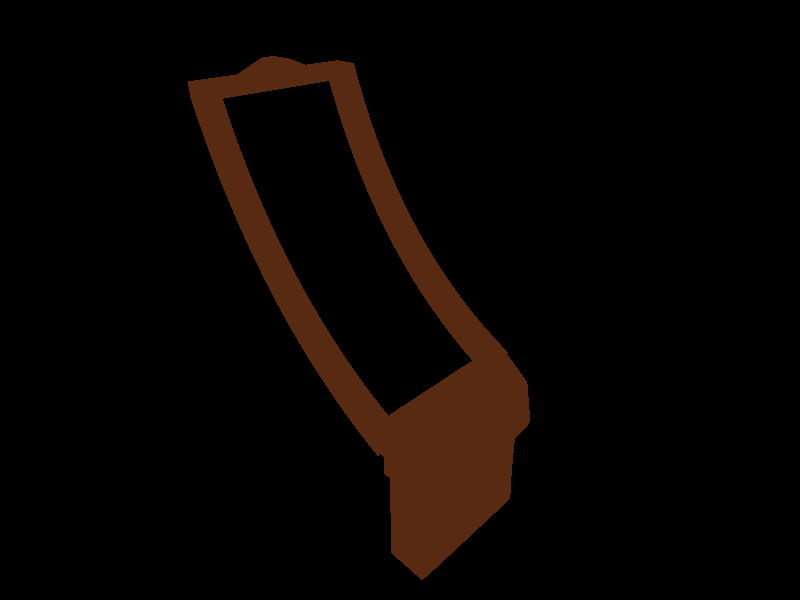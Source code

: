 // Generated by L3P v1.4 BETA 20080930 (MacOSX i386)  (C) 1998-2008 Lars C. Hassing SP.lars@AM.hassings.dk
// L3P website:  http://www.hassings.dk/l3/l3p.html
// LDraw.org:    http://www.ldraw.org
// Date:         Mon Dec 17 14:22:40 2012
// Input file:   /Users/Irmo/Dropbox/SE3 Shared/7 WiSe 12/IVC/Gruppe Bornholdt-Frede-Timmann/Objekte/sidebag.ldr
// Title:        untitled model
// Author:       Irmo
// ModelDir:     /Users/Irmo/Dropbox/SE3 Shared/7 WiSe 12/IVC/Gruppe Bornholdt-Frede-Timmann/Objekte
// WorkDir:      /
// LDRAWDIR:     /Applications/IVC/ldraw (LDRAWDIR environment variable)
// SearchDirs:   (Default)
// SearchDir1:   /Users/Irmo/Dropbox/SE3 Shared/7 WiSe 12/IVC/Gruppe Bornholdt-Frede-Timmann/Objekte/ (0x10)
// SearchDir2:   /Applications/IVC/ldraw/P/ (0x9)
// SearchDir3:   /Applications/IVC/ldraw/PARTS/ (0x4)
// SearchDir4:   /Applications/IVC/ldraw/MODELS/ (0x0)
// ldconfig.ldr: /Applications/IVC/ldraw/ldconfig.ldr
// Commandline:  "/Applications/IVC/L3P_Launcher_.9/L3P Launcher.app/Contents/Resources/l3p" "/Users/Irmo/Dropbox/SE3 Shared/7 WiSe 12/IVC/Gruppe Bornholdt-Frede-Timmann/Objekte/sidebag.ldr" "/Users/Irmo/Dropbox/SE3 Shared/7 WiSe 12/IVC/Gruppe Bornholdt-Frede-Timmann/Objekte/sidebag.pov" -o -cg30,45,0

#if (version < 3.1)
	#error "This POV code requires at least version 3.1\n"
#end

//// Defines

#declare L3Version = 1.4;

#declare L3Quality = 2;  // Quality level, 0=BBox, 1=no refr, 2=normal, 3=studlogo, 4=stud2logo

#declare L3SW = 0.5;  // Width of seam between two bricks

#declare L3Studs = 1;  // 1=on 0=off

#declare L3Bumps = 0;  // 1=on 0=off


#declare L3Ambient = 0.4;
#declare L3Diffuse = 0.4;
#declare L3Ior     = 1.25;
#declare L3NormalBumps = normal { bumps 0.01 scale 20 }
#declare L3NormalSlope = normal { bumps 0.3 scale 0.5 }


#declare L3SWT = (L3SW ? L3SW : 0.001);  // At least a small seam when transparent

#declare L3Logo = union {
	sphere {<-59,0,-96>,6}
	cylinder {<-59,0,-96>,<59,0,-122>,6 open}
	sphere {<59,0,-122>,6}
	cylinder {<59,0,-122>,<59,0,-84>,6 open}
	sphere {<59,0,-84>,6}

	sphere {<-59,0,-36>,6}
	cylinder {<-59,0,-36>,<-59,0,1>,6 open}
	sphere {<-59,0,1>,6}
	cylinder {<0,0,-49>,<0,0,-25>,6 open}
	sphere {<0,0,-25>,6}
	sphere {<59,0,-62>,6}
	cylinder {<59,0,-62>,<59,0,-24>,6 open}
	sphere {<59,0,-24>,6}
	cylinder {<-59,0,-36>,<59,0,-62>,6 open}

	sphere {<-35.95,0,57>,6}
	torus {18.45,6 clipped_by{plane{<40,0,-9>,0}} translate<-40,0,39>}
	cylinder {<-44.05,0,21>,<35.95,0,3>,6 open}
	torus {18.45,6 clipped_by{plane{<-40,0,9>,0}} translate<40,0,21>}
	cylinder {<44.05,0,39>,<0,0,49>,6 open}
	sphere {<0,0,49>,6}
	cylinder {<0,0,49>,<0,0,34>,6 open}
	sphere {<0,0,34>,6}

	torus {18.45,6 clipped_by{plane{<40,0,-9>,0}} translate<-40,0,99>}
	cylinder {<-44.05,0,81>,<35.95,0,63>,6 open}
	torus {18.45,6 clipped_by{plane{<-40,0,9>,0}} translate<40,0,81>}
	cylinder {<44.05,0,99>,<-35.95,0,117>,6 open}

	scale 4.5/128
}




//// Finishes
#ifndef (L3FinishOpaque)
#declare L3FinishOpaque = finish {
	ambient L3Ambient
	diffuse L3Diffuse
	#if (L3Quality >= 2)
		phong 0.5
		phong_size 40
		reflection 0.08
	#end
}
#end

#ifndef (L3FinishChrome)
#declare L3FinishChrome = finish {
	ambient 0.25
	diffuse 0.6
	#if (L3Quality >= 2)
		brilliance 5
		metallic
		specular 0.80
		roughness 1/100
		reflection 0.65
	#end
}
#end

#ifndef (L3FinishPearlescent)
//Not supported yet, using Opaque
#declare L3FinishPearlescent = finish { L3FinishOpaque }
#end

#ifndef (L3FinishRubber)
#declare L3FinishRubber = finish {
	ambient L3Ambient
	diffuse L3Diffuse
	#if (L3Quality >= 2)
		phong 0.1
		phong_size 10
		reflection 0
	#end
}
#end

#ifndef (L3FinishMatte_metallic)
//Not supported yet, using Opaque
#declare L3FinishMatte_metallic = finish { L3FinishOpaque }
#end

#ifndef (L3FinishMetal)
//Not supported yet, using Opaque
#declare L3FinishMetal = finish { L3FinishOpaque }
#end

#ifndef (L3FinishTransparent)
#declare L3FinishTransparent = finish {
	ambient L3Ambient
	diffuse L3Diffuse
	#if (L3Quality >= 2)
		phong 0.5
		phong_size 40
		reflection 0.2
	#end
}
#end



//// Macros
#ifndef (L3TextureOpaqueRGB)
#macro L3TextureOpaqueRGB(r,g,b)
texture {
	pigment { rgb <r/255,g/255,b/255> }
	finish { L3FinishOpaque }
	#if (L3Bumps & (L3Quality > 1)) normal { L3NormalBumps } #end
}
#end
#end

#ifndef (L3TextureChromeRGB)
#macro L3TextureChromeRGB(r,g,b)
texture {
	pigment { rgb <r/255,g/255,b/255> }
	finish { L3FinishChrome }
	#if (L3Bumps & (L3Quality > 1)) normal { L3NormalBumps } #end
}
#end
#end

#ifndef (L3TexturePearlescentRGB)
#macro L3TexturePearlescentRGB(r,g,b)
texture {
	pigment { rgb <r/255,g/255,b/255> }
	finish { L3FinishPearlescent }
	#if (L3Bumps & (L3Quality > 1)) normal { L3NormalBumps } #end
}
#end
#end

#ifndef (L3TextureRubberRGB)
#macro L3TextureRubberRGB(r,g,b)
texture {
	pigment { rgb <r/255,g/255,b/255> }
	finish { L3FinishRubber }
	#if (L3Bumps & (L3Quality > 1)) normal { L3NormalBumps } #end
}
#end
#end

#ifndef (L3TextureMatte_metallicRGB)
#macro L3TextureMatte_metallicRGB(r,g,b)
texture {
	pigment { rgb <r/255,g/255,b/255> }
	finish { L3FinishMatte_metallic }
	#if (L3Bumps & (L3Quality > 1)) normal { L3NormalBumps } #end
}
#end
#end

#ifndef (L3TextureMetalRGB)
#macro L3TextureMetalRGB(r,g,b)
texture {
	pigment { rgb <r/255,g/255,b/255> }
	finish { L3FinishMetal }
	#if (L3Bumps & (L3Quality > 1)) normal { L3NormalBumps } #end
}
#end
#end

#ifndef (L3TextureTransparentRGBA)
#macro L3TextureTransparentRGBA(r,g,b,a)
// Alpha -> Filter: 255 -> 1.00, 128 -> 0.85, 0 -> 0
#local f = (a >= 128 ? 0.85 + (a-128) * 0.15 / (255-128) : a * 0.85 / 255);
texture {
	pigment { rgb <r/255,g/255,b/255> #if (L3Quality > 1) filter f #end }
	finish { L3FinishTransparent }
	#if (L3Bumps & (L3Quality > 1)) normal { L3NormalBumps } #end
}
#end
#end

#ifndef (L3TextureSlope)
#macro L3TextureSlope(tex)
texture {
	tex
	#if (L3Quality > 1) normal { L3NormalSlope } #end
}
#end
#end

#ifndef (L3Material)
#macro L3Material(tex)
material {
	texture { tex }
}
#end
#end

#ifndef (L3MaterialT)
#macro L3MaterialT(tex)
material {
	texture { tex }
	#if (L3Quality > 1)
		interior { ior L3Ior }
	#end
}
#end
#end



//// Color 7 Light_Gray (from ldconfig.ldr)
#ifndef (L3Texture7)
#declare L3Texture7 = L3TextureOpaqueRGB(155,161,157)
#end
#ifndef (L3Texture7_slope)
#declare L3Texture7_slope = L3TextureSlope(L3Texture7)
#end
#ifndef (L3Color7)
#declare L3Color7 = L3Material(L3Texture7)
#end
#ifndef (L3Color7_slope)
#declare L3Color7_slope = L3Material(L3Texture7_slope)
#end


//// Color 70 Reddish_Brown (from ldconfig.ldr)
#ifndef (L3Texture70)
#declare L3Texture70 = L3TextureOpaqueRGB(88,42,18)
#end
#ifndef (L3Texture70_slope)
#declare L3Texture70_slope = L3TextureSlope(L3Texture70)
#end
#ifndef (L3Color70)
#declare L3Color70 = L3Material(L3Texture70)
#end
#ifndef (L3Color70_slope)
#declare L3Color70_slope = L3Material(L3Texture70_slope)
#end


//// Primitive 48/1-8cyli.dat
#ifndef (_48_slash_1_dash_8cyli_dot_dat)
#declare _48_slash_1_dash_8cyli_dot_dat = cylinder {
	<0,0,0>, <0,1,0>, 1 open
	clipped_by { plane { <-2-sqrt(2),0,-sqrt(2)>,-sqrt(sqrt(2)+2)/2 } }
}
#end // ifndef (_48_slash_1_dash_8cyli_dot_dat)


//// Primitive 48/1-8rin14.dat
#ifndef (_48_slash_1_dash_8rin14_dot_dat)
#declare _48_slash_1_dash_8rin14_dot_dat = disc {
	<0,0,0>, <0,1,0>, 15, 14
	clipped_by { plane { -z, 0 } plane { <-1,0,1>, 0 } }
}
#end // ifndef (_48_slash_1_dash_8rin14_dot_dat)


//// Primitive rect3.dat
#ifndef (rect3_dot_dat)
#declare rect3_dot_dat = object {
// Rectangle with 3 Edges
// Name: rect3.dat
// Author: Mark Kennedy [mkennedy]
// !LDRAW_ORG Primitive UPDATE 2010-01
// !LICENSE Redistributable under CCAL version 2.0 : see CAreadme.txt
// BFC CERTIFY CCW
// !HISTORY 2003-08-01 [PTadmin] Official Update 2003-02
// !HISTORY 2007-06-24 [PTadmin] Header formatted for Contributor Agreement
// !HISTORY 2008-07-01 [PTadmin] Official Update 2008-01
// !HISTORY 2010-01-17 [mikeheide] Change winding to CCW
// !HISTORY 2010-04-05 [PTadmin] Official Update 2010-01
	mesh {
		triangle { <-1,0,1>, <-1,0,-1>, <1,0,-1> }
		triangle { <1,0,-1>, <1,0,1>, <-1,0,1> }
	}
}
#end // ifndef (rect3_dot_dat)


//// Primitive rect2a.dat
#ifndef (rect2a_dot_dat)
#declare rect2a_dot_dat = object {
// Rectangle with 2 Adjacent Edges
// Name: rect2a.dat
// Author: Chris Dee [cwdee]
// !LDRAW_ORG Primitive UPDATE 2010-01
// !LICENSE Redistributable under CCAL version 2.0 : see CAreadme.txt
// BFC CERTIFY CCW
// !HISTORY 2003-12-19 [PTadmin] Official Update 2003-03
// !HISTORY 2007-06-24 [PTadmin] Header formatted for Contributor Agreement
// !HISTORY 2008-07-01 [PTadmin] Official Update 2008-01
// !HISTORY 2010-01-17 [mikeheide] changed winding to CCW
// !HISTORY 2010-04-05 [PTadmin] Official Update 2010-01
	mesh {
		triangle { <-1,0,1>, <-1,0,-1>, <1,0,-1> }
		triangle { <1,0,-1>, <1,0,1>, <-1,0,1> }
	}
}
#end // ifndef (rect2a_dot_dat)


//// Primitive rect2p.dat
#ifndef (rect2p_dot_dat)
#declare rect2p_dot_dat = object {
// Rectangle with 2 Parallel Edges
// Name: rect2p.dat
// Author: Donald Sutter [technog]
// !LDRAW_ORG Primitive UPDATE 2010-01
// !LICENSE Redistributable under CCAL version 2.0 : see CAreadme.txt
// BFC CERTIFY CCW
// !HISTORY 2003-08-01 [PTadmin] Official Update 2003-02
// !HISTORY 2007-06-24 [PTadmin] Header formatted for Contributor Agreement
// !HISTORY 2008-07-01 [PTadmin] Official Update 2008-01
// !HISTORY 2010-01-17 [mikeheide] changed winding to CCW
// !HISTORY 2010-04-05 [PTadmin] Official Update 2010-01
	mesh {
		triangle { <-1,0,1>, <-1,0,-1>, <1,0,-1> }
		triangle { <1,0,-1>, <1,0,1>, <-1,0,1> }
	}
}
#end // ifndef (rect2p_dot_dat)


//// Primitive 4-4con0.dat
#ifndef (_4_dash_4con0_dot_dat)
#declare _4_dash_4con0_dot_dat = cone { <0,0,0>, 1, <0,1,0>, 0 open }
#end // ifndef (_4_dash_4con0_dot_dat)


//// Primitive rect1.dat
#ifndef (rect1_dot_dat)
#declare rect1_dot_dat = object {
// Rectangle with 1 Edge
// Name: rect1.dat
// Author: Chris Dee [cwdee]
// !LDRAW_ORG Primitive UPDATE 2010-01
// !LICENSE Redistributable under CCAL version 2.0 : see CAreadme.txt
// BFC CERTIFY CCW
// !HISTORY 2003-12-19 [PTadmin] Official Update 2003-03
// !HISTORY 2007-06-24 [PTadmin] Header formatted for Contributor Agreement
// !HISTORY 2008-07-01 [PTadmin] Official Update 2008-01
// !HISTORY 2010-01-17 [mikeheide] changed winding to CCW
// !HISTORY 2010-04-05 [PTadmin] Official Update 2010-01
	mesh {
		triangle { <-1,0,1>, <-1,0,-1>, <1,0,-1> }
		triangle { <1,0,-1>, <1,0,1>, <-1,0,1> }
	}
}
#end // ifndef (rect1_dot_dat)


//// Primitive box4-4a.dat
#ifndef (box4_dash_4a_dot_dat)
#declare box4_dash_4a_dot_dat = object {
// Box with 4 Faces without 4 Adjacent Edges
// Name: box4-4a.dat
// Author: Manfred Moolhuysen
// !LDRAW_ORG Primitive UPDATE 2012-01
// !LICENSE Redistributable under CCAL version 2.0 : see CAreadme.txt
// BFC CERTIFY CCW
// !HISTORY 1998-07-15 [PTadmin] Official Update 1998-07
// !HISTORY 2002-12-13 [hafhead] Made BFC compliant
// !HISTORY 2003-03-12 [PTadmin] Official Update 2003-01
// !HISTORY 2007-06-24 [PTadmin] Header formatted for Contributor Agreement
// !HISTORY 2008-07-01 [PTadmin] Official Update 2008-01
// !HISTORY 2012-02-16 [Philo] Changed to CCW
// !HISTORY 2012-03-30 [PTadmin] Official Update 2012-01
	mesh {
		triangle { <1,1,-1>, <-1,1,-1>, <-1,1,1> }
		triangle { <-1,1,1>, <1,1,1>, <1,1,-1> }
		triangle { <-1,1,1>, <-1,0,1>, <1,0,1> }
		triangle { <1,0,1>, <1,1,1>, <-1,1,1> }
		triangle { <-1,1,-1>, <-1,0,-1>, <-1,0,1> }
		triangle { <-1,0,1>, <-1,1,1>, <-1,1,-1> }
		triangle { <1,1,1>, <1,0,1>, <1,0,-1> }
		triangle { <1,0,-1>, <1,1,-1>, <1,1,1> }
	}
}
#end // ifndef (box4_dash_4a_dot_dat)


//// Primitive rect.dat
#ifndef (rect_dot_dat)
#declare rect_dot_dat = object {
// Rectangle
// Name: rect.dat
// Author: James Jessiman
// !LDRAW_ORG Primitive UPDATE 2010-01
// !LICENSE Redistributable under CCAL version 2.0 : see CAreadme.txt
// BFC CERTIFY CCW
// !HISTORY 2002-04-05 [hafhead] Added BFC statement
// !HISTORY 2002-04-25 [PTadmin] Official Update 2002-02
// !HISTORY 2007-06-24 [PTadmin] Header formatted for Contributor Agreement
// !HISTORY 2008-07-01 [PTadmin] Official Update 2008-01
// !HISTORY 2010-01-17 [mikeheide] changed winding to CCW
// !HISTORY 2010-04-05 [PTadmin] Official Update 2010-01
	mesh {
		triangle { <-1,0,1>, <-1,0,-1>, <1,0,-1> }
		triangle { <1,0,-1>, <1,0,1>, <-1,0,1> }
	}
}
#end // ifndef (rect_dot_dat)


//// Primitive 2-4disc.dat
#ifndef (_2_dash_4disc_dot_dat)
#declare _2_dash_4disc_dot_dat = disc { <0,0,0>, <0,1,0>, 1 clipped_by { box { <-2,-1,0>, <2,1,2> } } }
#end // ifndef (_2_dash_4disc_dot_dat)


//// Primitive 2-4cyli.dat
#ifndef (_2_dash_4cyli_dot_dat)
#declare _2_dash_4cyli_dot_dat = cylinder { <0,0,0>, <0,1,0>, 1 open clipped_by { plane { -z, 0 } } }
#end // ifndef (_2_dash_4cyli_dot_dat)


//// Primitive 2-4cylc.dat
#ifndef (_2_dash_4cylc_dot_dat)
#declare _2_dash_4cylc_dot_dat = union {
// Cylinder Closed 0.5
// Name: 2-4cylc.dat
// Author: Alex Taylor [anathema]
// !LDRAW_ORG Primitive UPDATE 2009-02
// !LICENSE Redistributable under CCAL version 2.0 : see CAreadme.txt
// BFC CERTIFY CCW
// !HISTORY 2009-09-03 [PTadmin] Official Update 2009-02
	object { _2_dash_4disc_dot_dat matrix <1,0,0,0,1,0,0,0,1,0,0,0> }
	object { _2_dash_4cyli_dot_dat matrix <1,0,0,0,1,0,0,0,1,0,0,0> }
}
#end // ifndef (_2_dash_4cylc_dot_dat)


//// Primitive box4-2p.dat
#ifndef (box4_dash_2p_dot_dat)
#declare box4_dash_2p_dot_dat = object {
// Box with 4 Faces without 2 Parallel Edges
// Name: box4-2p.dat
// Author: Guy Vivan [guyvivan]
// !LDRAW_ORG Primitive UPDATE 2009-01
// !LICENSE Redistributable under CCAL version 2.0 : see CAreadme.txt
// BFC CERTIFY CCW
// !HISTORY 2009-05-02 [PTadmin] Official Update 2009-01
	mesh {
		triangle { <1,1,-1>, <-1,1,-1>, <-1,1,1> }
		triangle { <-1,1,1>, <1,1,1>, <1,1,-1> }
		triangle { <-1,1,1>, <-1,0,1>, <1,0,1> }
		triangle { <1,0,1>, <1,1,1>, <-1,1,1> }
		triangle { <-1,1,-1>, <-1,0,-1>, <-1,0,1> }
		triangle { <-1,0,1>, <-1,1,1>, <-1,1,-1> }
		triangle { <1,1,1>, <1,0,1>, <1,0,-1> }
		triangle { <1,0,-1>, <1,1,-1>, <1,1,1> }
	}
}
#end // ifndef (box4_dash_2p_dot_dat)


//// Part s/61976s01.dat
#ifndef (s_slash_61976s01_dot_dat)
#declare s_slash_61976s01_dot_dat = #if (L3Quality = 0) box { <-14,-9.45667,0>, <26.2516,57,12> } #else union {
// ~Minifig Satchel - Half
// Name: s\61976s01.dat
// Author: Philippe Hurbain [Philo]
// !LDRAW_ORG Subpart UPDATE 2011-01
// !LICENSE Redistributable under CCAL version 2.0 : see CAreadme.txt
// BFC CERTIFY CCW
// !HISTORY 2011-07-25 [PTadmin] Official Update 2011-01
// BFC INVERTNEXT
	object { _48_slash_1_dash_8cyli_dot_dat matrix <-51.4015,25.9572,0,0,0,2,22.2236,60.037,0,41.074,-27.811,10> }
	object { _48_slash_1_dash_8cyli_dot_dat matrix <-55.073,27.8112,0,0,0,2,23.811,64.3253,0,41.074,-27.811,10> }
	object { _48_slash_1_dash_8rin14_dot_dat matrix <-3.6715,1.8541,0,0,0,1,1.5874,4.2884,0,41.074,-27.811,10> }
	object { _48_slash_1_dash_8rin14_dot_dat matrix <-3.6715,1.8541,0,0,0,-1,1.5874,4.2884,0,41.074,-27.811,12> }
// Shoulder
	mesh {
		triangle { <-10.328,-1.854,5>, <-10.328,0,0>, <-10.328,0,10> }
		triangle { <-10.328,0,10>, <-10.328,-1.854,10>, <-10.328,-1.854,5> }
		triangle { <-10.328,-3.504,1>, <-10.328,-3.504,0>, <-10.328,0,0> }
		triangle { <-10.328,0,0>, <-10.328,-1.854,5>, <-10.328,-3.504,1> }
		triangle { <-14,-1.854,5>, <-14,0,0>, <-14,-3.504,0> }
		triangle { <-14,-3.504,0>, <-14,-3.504,1>, <-14,-1.854,5> }
		triangle { <-14,-1.854,12>, <-14,0,12>, <-14,0,0> }
		triangle { <-14,0,0>, <-14,-1.854,5>, <-14,-1.854,12> }
	}
	object { rect3_dot_dat matrix <1.836,0,0,0,1,0,0,0,3.5,-12.164,-1.854,8.5> }
	object { rect2a_dot_dat matrix <0,0,5,0,-1,0,1.836,0,0,-12.164,0,5> }
	object { rect2p_dot_dat matrix <0,0.825,2,0,0.924439,-0.853585,-1.836,0,0,-12.164,-2.679,3> }
	object { rect2p_dot_dat matrix <0,0,0.5,0,1,0,-1.836,0,0,-12.164,-3.504,0.5> }
	mesh {
		triangle { <-14,0,12>, <-14,-1.854,12>, <-10.328,-1.854,12> }
// flap
	}
	object { rect3_dot_dat matrix <1.5,0,0,0,1,0,0,0,5,20.5,32,5> }
	mesh {
		triangle { <22,32,10>, <22,32,0>, <25,35,0> }
		triangle { <25,35,0>, <25,35,10.5>, <22,32,10> }
		triangle { <25,35,10.5>, <25,35,10>, <25.618,38.993,10.284> }
		triangle { <25.618,38.993,10.284>, <25.571,38.714,10.786>, <25,35,10.5> }
		triangle { <25.618,38.993,10.284>, <25.904,40.993,10.427>, <25.571,38.714,10.786> }
		triangle { <25.904,40.993,10.427>, <25.857,40.571,10.929>, <25.571,38.714,10.786> }
		triangle { <25.904,40.993,10.427>, <26,42,10.5>, <25.857,40.571,10.929> }
		triangle { <26,42,10.5>, <26,41.5,11>, <25.857,40.571,10.929> }
		triangle { <25,35,7>, <25.843,39.249,6.999>, <25,35,10> }
		triangle { <25.843,39.249,6.999>, <25.618,38.993,10.284>, <25,35,10> }
		triangle { <25.618,38.993,10.284>, <25.843,39.249,6.999>, <26.129,41.392,6.999> }
		triangle { <26.129,41.392,6.999>, <25.904,40.993,10.427>, <25.618,38.993,10.284> }
		triangle { <26.129,41.392,6.999>, <26,42.5,7>, <25.904,40.993,10.427> }
		triangle { <26,42.5,7>, <26,42,10.5>, <25.904,40.993,10.427> }
		triangle { <25,35,7>, <25,35,0>, <25.893,39.243,0> }
		triangle { <25.893,39.243,0>, <25.843,39.249,6.999>, <25,35,7> }
		triangle { <25.893,39.243,0>, <26.179,41.386,0>, <26.129,41.392,6.999> }
		triangle { <26.129,41.392,6.999>, <25.843,39.249,6.999>, <25.893,39.243,0> }
		triangle { <26.179,41.386,0>, <26,42.5,0>, <26.129,41.392,6.999> }
		triangle { <26,42.5,0>, <26,42.5,7>, <26.129,41.392,6.999> }
	}
	object { _4_dash_4con0_dot_dat matrix <-0.0695,-0.4951,-0.0024,0.2964,-0.0417,0.0208,0.0347,-0.0024,-0.4988,25.851,40.074,9> }
// bag
	mesh {
		triangle { <25,41.5,9>, <25,42,0>, <26,55,0> }
		triangle { <26,55,0>, <26,55,8>, <25,41.5,9> }
		triangle { <25,57,10>, <24,41,10>, <26,55,8> }
		triangle { <24,41,10>, <25,41.5,9>, <26,55,8> }
		triangle { <26,55,8>, <26,55,0>, <25,57,0> }
		triangle { <25,57,0>, <25,57,10>, <26,55,8> }
		triangle { <19,57,10>, <19,57,0>, <19,55,0> }
		triangle { <19,55,0>, <19,55,8>, <19,57,10> }
		triangle { <19,55,8>, <19,36,8>, <19,32,10> }
		triangle { <19,32,10>, <19,57,10>, <19,55,8> }
		triangle { <19,32,0>, <19,32,10>, <19,36,8> }
		triangle { <19,36,8>, <19,36,0>, <19,32,0> }
	}
	object { rect3_dot_dat matrix <-3,0,0,0,-1,0,0,0,5,22,57,5> }
	mesh {
		triangle { <19,57,10>, <19,41,10>, <24,41,10> }
		triangle { <24,41,10>, <25,57,10>, <19,57,10> }
		triangle { <26,42,10.5>, <24,42,9.2>, <24,41,10> }
		triangle { <26,42,10.5>, <24,41,10>, <26,41.5,11> }
		triangle { <26,42.5,7>, <25,42.5,7>, <26,42,10.5> }
		triangle { <25,42.5,7>, <24,42,9.2>, <26,42,10.5> }
	}
	object { rect1_dot_dat matrix <0.5,0,0,0,-1,0,0,0,-3.5,25.5,42.5,3.5> }
	mesh {
		triangle { <22,32,10>, <24,41,10>, <20,41,10> }
		triangle { <20,41,10>, <19,32,10>, <22,32,10> }
		triangle { <25,35,10.5>, <24,41,10>, <22,32,10> }
		triangle { <26,41.5,11>, <24,41,10>, <25,35,10.5> }
// BFC INVERTNEXT
	}
	object { box4_dash_4a_dot_dat matrix <0,-9.5,0,5,0,0,0,0,4,19,45.5,4> }
	object { rect_dot_dat matrix <0,0,0.25,-0.947035,-0.190849,0,0.7365,-2.172,0,19.7055,35.167,11.75> }
	object { _2_dash_4cylc_dot_dat matrix <0.7363,-2.1716,0,0,0,-1.5,2.1716,0.7363,0,19.706,35.167,11.5> }
	object { box4_dash_2p_dot_dat matrix <0.8,0,0,0,3.68,0,0,0,0.5,19.8,37.32,10.5> }
}
#end
#end // ifndef (s_slash_61976s01_dot_dat)


//// Part 61976.dat
#ifndef (_61976_dot_dat)
#declare _61976_dot_dat = #if (L3Quality = 0) box { <-14,-9.45667,-12>, <26.2516,57,12> } #else union {
// Minifig Satchel
// Name: 61976.dat
// Author: Philippe Hurbain [Philo]
// !LDRAW_ORG Part UPDATE 2011-01
// !LICENSE Redistributable under CCAL version 2.0 : see CAreadme.txt
// BFC CERTIFY CCW
// !CATEGORY Minifig Accessory
// !HISTORY 2011-07-25 [PTadmin] Official Update 2011-01
	object { s_slash_61976s01_dot_dat matrix <1,0,0,0,1,0,0,0,1,0,0,0> }
	object { s_slash_61976s01_dot_dat matrix <1,0,0,0,1,0,0,0,-1,0,0,0> }
}
#end
#end // ifndef (_61976_dot_dat)


//// Model sidebag.ldr
#ifndef (sidebag_dot_ldr)
#declare sidebag_dot_ldr = object {
// untitled model
// Name:
// Author: Irmo
	// 1 70  120 -96 0  1 0 0  0 1 0  -0 0 1 61976.dat
	object {
		_61976_dot_dat
		matrix <1-L3SW/40.2516,0,0,0,1-L3SW/66.4567,0,0,0,1-L3SW/24,L3SW/6.57083,L3SW/2.79562,0>
		matrix <1,0,-0,0,1,0,0,0,1,120,-96,0>
		material { L3Color70 }
	}
}
#end // ifndef (sidebag_dot_ldr)


//// ModelData
#declare L3ModelBBoxMin = <106,-105.457,-12>;
#declare L3ModelBBoxMax = <146.252,-39,12>;
#declare L3ModelBBoxCenter = (L3ModelBBoxMin+L3ModelBBoxMax)/2; // <126.126,-72.2283,0>
#declare L3ModelBBoxSize = L3ModelBBoxMax-L3ModelBBoxMin; // <40.2516,66.4567,24>
#declare L3FloorY = L3ModelBBoxMax.y;

//// Camera
// L3P's automatic camera positioning was based on the following:
// L3Latitude=30
// L3Longitude=45
// L3Radius=80.2695
// L3PercentageBack=0
// L3ViewingAngle=67.3801
// L3RollAngle=0
// L3AspectRatio=4/3
// If changed below, objects may no longer fit into the view.
camera {
	#declare L3PercentageBack = 0; // Percentage of radius
	#declare L3Orthographic = 0; // Set to 1 for orthographic view
	#declare L3ViewingAngle = 67.3801; // degrees
	#declare L3RollAngle = 0; // degrees
	#declare L3AspectRatio = 4/3;
	#declare L3Sky = -y;
	#declare L3StereoAngle = 5; // degrees
	//5 degrees corresponds to a distance between eyes (stereo cameras)
	//of 1/12 of distance to model.
	#declare L3StereoView = 0; // Normal view
	//Uncomment either two lines below to make stereo images:
	//#declare L3StereoView = -L3StereoAngle/2; // Left view
	//#declare L3StereoView =  L3StereoAngle/2; // Right view

	#if (version >= 3.5)
		#if (abs(L3AspectRatio-image_width/image_height) > 0.01)
			#error "L3AspectRatio does not match image size. Select a correct image size or use option -car<ar>."
		#end
	#end

	sky      L3Sky
	right    -L3AspectRatio*x
	#if (L3Orthographic)

		#error "* * doesn't work yet..."

		orthographic
		#declare L3LookAt = <126.126,-72.2283,0>; // BBox center (not -cla)
		#declare L3OrthoScale = (1+L3PercentageBack/100.0)*80.2695;
		#declare L3Location = L3LookAt - 2000*<-0.612372,0.5,0.612372>;
		location L3Location
		scale    L3OrthoScale
	#else
		#declare L3LookAt = <129.012,-70.9038,1.80499>; // Calculated (not -cla)
		#declare L3Location = <178.167,-111.039,-47.3499>;
		#declare L3Location = L3Location + L3PercentageBack/100.0*(L3Location-L3LookAt);
		//#if (L3StereoView)
		//	#declare L3Location = L3LookAt + vaxis_rotate(L3Location-L3LookAt, <-0.353553,-0.866025,0.353553>, L3StereoView);
		//#end
		angle    L3ViewingAngle
		location L3Location
	#end
	look_at  L3LookAt
	rotate   <0,1e-5,0> // Prevent gap between adjacent quads

#declare Closer = L3LookAt+0.1*(L3Location-L3LookAt);

	translate -L3Location
	#declare vx=vaxis_rotate(x,L3LookAt-L3Location,L3RollAngle);
	#declare vy=vaxis_rotate(y,L3LookAt-L3Location,L3RollAngle);
	#declare vz=vaxis_rotate(z,L3LookAt-L3Location,L3RollAngle);
	matrix <vx.x,vx.y,vx.z, vy.x,vy.y,vy.z, vz.x,vz.y,vz.z, 0,0,0>
	translate L3Location

#if (L3StereoView)
	translate -L3Location
	#declare Ver=<-0.353553,-0.866025,0.353553>;
	#declare vx=vaxis_rotate(x,Ver,L3StereoView);
	#declare vy=vaxis_rotate(y,Ver,L3StereoView);
	#declare vz=vaxis_rotate(z,Ver,L3StereoView);
	matrix <vx.x,vx.y,vx.z, vy.x,vy.y,vy.z, vz.x,vz.y,vz.z, 0,0,0>
	#declare L3Location = L3LookAt + vaxis_rotate(L3Location-L3LookAt, Ver, L3StereoView);
	translate L3Location
#end


//////////////////////////////////////////////////
// What about L3RollAngle... before/after stereo ?
//////////////////////////////////////////////////

	//Rotate model around its center:
	//translate -L3ModelBBoxCenter
	//rotate    <0,360*clock,0>
	//translate L3ModelBBoxCenter
}

//// Lights
light_source {
	<126.126,-128.987,-56.7591>  // Latitude,Longitude,Radius: 45,0,80.2695
	color rgb <1,1,1>
}
light_source {
	<186.328,-112.363,34.7577>  // Latitude,Longitude,Radius: 30,120,80.2695
	color rgb <1,1,1>
}
light_source {
	<91.3681,-141.744,20.0674>  // Latitude,Longitude,Radius: 60,-120,80.2695
	color rgb <1,1,1>
}

//// ModelObject sidebag.ldr
object { sidebag_dot_ldr }



//// Statistics
//               PARTS             P         Total
// DAT files:        2            16            19
// POV Equivs:       -             5 (31%)
// Model has 1 parts (0 studs)

//// End
